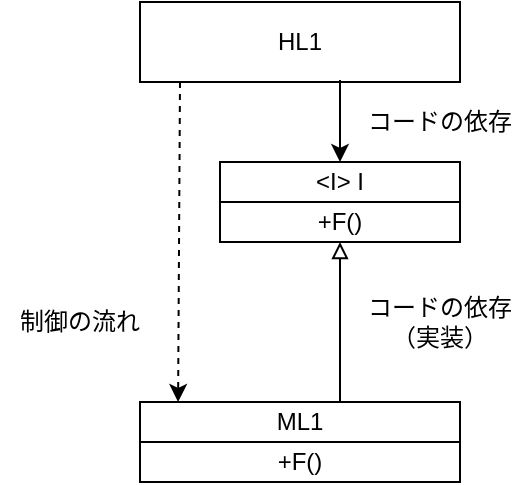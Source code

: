 <mxfile>
    <diagram id="GSMpNhB2kzsRj6dLJS-Q" name="Page-1">
        <mxGraphModel dx="746" dy="1162" grid="1" gridSize="10" guides="1" tooltips="1" connect="1" arrows="1" fold="1" page="1" pageScale="1" pageWidth="850" pageHeight="1100" math="0" shadow="0">
            <root>
                <mxCell id="0"/>
                <mxCell id="1" parent="0"/>
                <mxCell id="2" value="HL1" style="rounded=0;whiteSpace=wrap;html=1;" vertex="1" parent="1">
                    <mxGeometry x="120" y="40" width="160" height="40" as="geometry"/>
                </mxCell>
                <mxCell id="3" value="&amp;lt;I&amp;gt; I" style="rounded=0;whiteSpace=wrap;html=1;" vertex="1" parent="1">
                    <mxGeometry x="160" y="120" width="120" height="20" as="geometry"/>
                </mxCell>
                <mxCell id="4" value="+F()" style="rounded=0;whiteSpace=wrap;html=1;" vertex="1" parent="1">
                    <mxGeometry x="160" y="140" width="120" height="20" as="geometry"/>
                </mxCell>
                <mxCell id="5" value="ML1" style="rounded=0;whiteSpace=wrap;html=1;" vertex="1" parent="1">
                    <mxGeometry x="120" y="240" width="160" height="20" as="geometry"/>
                </mxCell>
                <mxCell id="6" value="+F()" style="rounded=0;whiteSpace=wrap;html=1;" vertex="1" parent="1">
                    <mxGeometry x="120" y="260" width="160" height="20" as="geometry"/>
                </mxCell>
                <mxCell id="7" value="" style="endArrow=classic;html=1;exitX=0.125;exitY=1;exitDx=0;exitDy=0;exitPerimeter=0;entryX=0.119;entryY=0;entryDx=0;entryDy=0;entryPerimeter=0;dashed=1;" edge="1" parent="1" source="2" target="5">
                    <mxGeometry width="50" height="50" relative="1" as="geometry">
                        <mxPoint x="130" y="150" as="sourcePoint"/>
                        <mxPoint x="490" y="570" as="targetPoint"/>
                    </mxGeometry>
                </mxCell>
                <mxCell id="8" value="" style="endArrow=classic;html=1;entryX=0.5;entryY=0;entryDx=0;entryDy=0;exitX=0.625;exitY=0.975;exitDx=0;exitDy=0;exitPerimeter=0;" edge="1" parent="1" source="2" target="3">
                    <mxGeometry width="50" height="50" relative="1" as="geometry">
                        <mxPoint x="430" y="150" as="sourcePoint"/>
                        <mxPoint x="490" y="570" as="targetPoint"/>
                    </mxGeometry>
                </mxCell>
                <mxCell id="9" value="" style="endArrow=block;html=1;exitX=0.625;exitY=0;exitDx=0;exitDy=0;exitPerimeter=0;entryX=0.5;entryY=1;entryDx=0;entryDy=0;endFill=0;" edge="1" parent="1" source="5" target="4">
                    <mxGeometry width="50" height="50" relative="1" as="geometry">
                        <mxPoint x="229.04" y="90" as="sourcePoint"/>
                        <mxPoint x="230" y="130" as="targetPoint"/>
                    </mxGeometry>
                </mxCell>
                <mxCell id="10" value="制御の流れ" style="text;html=1;strokeColor=none;fillColor=none;align=center;verticalAlign=middle;whiteSpace=wrap;rounded=0;" vertex="1" parent="1">
                    <mxGeometry x="50" y="180" width="80" height="40" as="geometry"/>
                </mxCell>
                <mxCell id="11" value="コードの依存" style="text;html=1;strokeColor=none;fillColor=none;align=center;verticalAlign=middle;whiteSpace=wrap;rounded=0;" vertex="1" parent="1">
                    <mxGeometry x="230" y="80" width="80" height="40" as="geometry"/>
                </mxCell>
                <mxCell id="12" value="コードの依存&lt;br&gt;（実装）" style="text;html=1;strokeColor=none;fillColor=none;align=center;verticalAlign=middle;whiteSpace=wrap;rounded=0;" vertex="1" parent="1">
                    <mxGeometry x="230" y="180" width="80" height="40" as="geometry"/>
                </mxCell>
            </root>
        </mxGraphModel>
    </diagram>
</mxfile>